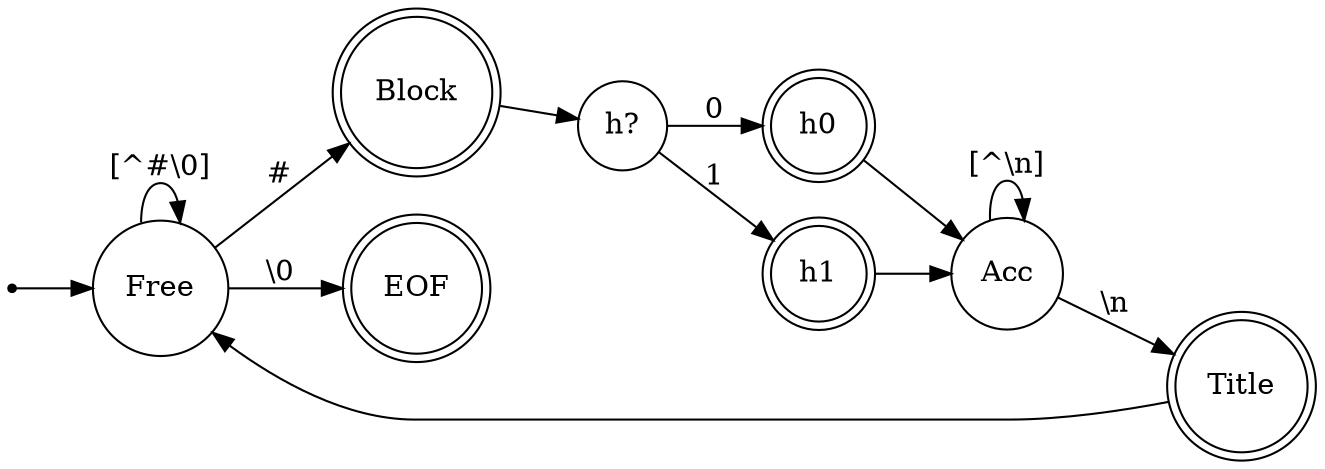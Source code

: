 digraph finite_state_machine {
    rankdir=LR;

    node [shape = point ] begin;
    node [shape = circle, label = "Free" ] text;
    node [shape = doublecircle, label = "Block" ] text_block;
    node [shape = circle, label = "h?" ] pending_structure;
    node [shape = doublecircle, label = "h0" ] h0;
    node [shape = doublecircle, label = "h1" ] h1;
    node [shape = circle, label = "Acc" ] pending_title;
    node [shape = doublecircle, label = "Title" ] title;
    node [shape = doublecircle, label = "EOF" ] end;
    
    begin -> text;
    text  -> text         [ label = "[^#\\0]" ];
    text  -> text_block    [ label = "#" ];
    text_block -> pending_structure [ ];
    pending_structure -> h0   [ label = "0" ];
    pending_structure -> h1   [ label = "1" ];
    
    h0 -> pending_title;
    h1 -> pending_title;
    
    pending_title -> pending_title [ label = "[^\\n]" ];
    
    pending_title -> title [ label = "\\n" ];
    title -> text;
    
    text -> end  [ label = "\\0" ] ;
}
